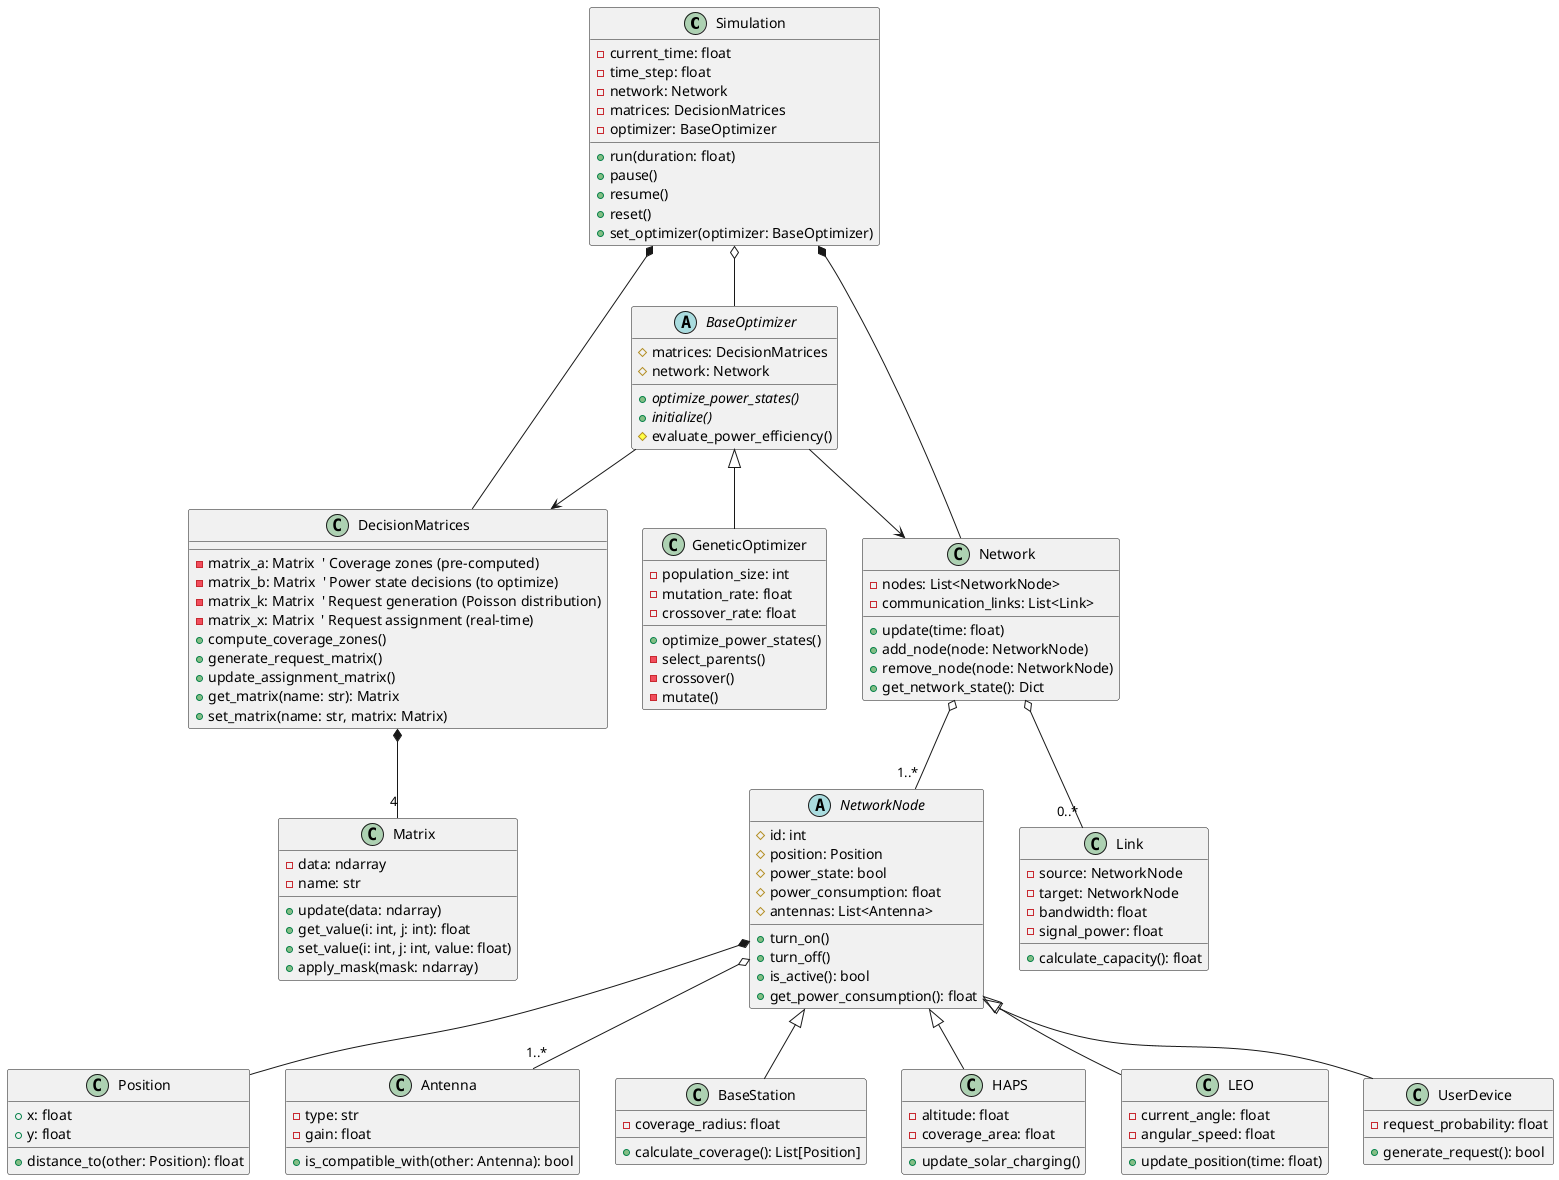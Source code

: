 @startuml

' Core Components
class Simulation {
  - current_time: float
  - time_step: float
  - network: Network
  - matrices: DecisionMatrices
  - optimizer: BaseOptimizer
  + run(duration: float)
  + pause()
  + resume()
  + reset()
  + set_optimizer(optimizer: BaseOptimizer)
}

class DecisionMatrices {
  - matrix_a: Matrix  ' Coverage zones (pre-computed)
  - matrix_b: Matrix  ' Power state decisions (to optimize)
  - matrix_k: Matrix  ' Request generation (Poisson distribution)
  - matrix_x: Matrix  ' Request assignment (real-time)
  + compute_coverage_zones()
  + generate_request_matrix()
  + update_assignment_matrix()
  + get_matrix(name: str): Matrix
  + set_matrix(name: str, matrix: Matrix)
}

abstract class BaseOptimizer {
  # matrices: DecisionMatrices
  # network: Network
  + {abstract} optimize_power_states()
  + {abstract} initialize()
  # evaluate_power_efficiency()
}

class GeneticOptimizer extends BaseOptimizer {
  - population_size: int
  - mutation_rate: float
  - crossover_rate: float
  + optimize_power_states()
  - select_parents()
  - crossover()
  - mutate()
}

class Matrix {
  - data: ndarray
  - name: str
  + update(data: ndarray)
  + get_value(i: int, j: int): float
  + set_value(i: int, j: int, value: float)
  + apply_mask(mask: ndarray)
}

class Network {
  - nodes: List<NetworkNode>
  - communication_links: List<Link>
  + update(time: float)
  + add_node(node: NetworkNode)
  + remove_node(node: NetworkNode)
  + get_network_state(): Dict
}

' Network Components
abstract class NetworkNode {
  # id: int
  # position: Position
  # power_state: bool
  # power_consumption: float
  # antennas: List<Antenna>
  + turn_on()
  + turn_off()
  + is_active(): bool
  + get_power_consumption(): float
}

class Position {
  + x: float
  + y: float
  + distance_to(other: Position): float
}

class Antenna {
  - type: str
  - gain: float
  + is_compatible_with(other: Antenna): bool
}

' Network Nodes
class BaseStation extends NetworkNode {
  - coverage_radius: float
  + calculate_coverage(): List[Position]
}

class HAPS extends NetworkNode {
  - altitude: float
  - coverage_area: float
  + update_solar_charging()
}

class LEO extends NetworkNode {
  - current_angle: float
  - angular_speed: float
  + update_position(time: float)
}

class UserDevice extends NetworkNode {
  - request_probability: float
  + generate_request(): bool
}

' Communication
class Link {
  - source: NetworkNode
  - target: NetworkNode
  - bandwidth: float
  - signal_power: float
  + calculate_capacity(): float
}

' Relationships
Simulation *-- Network
Simulation *-- DecisionMatrices
Simulation o-- BaseOptimizer

DecisionMatrices *-- "4" Matrix

BaseOptimizer --> DecisionMatrices
BaseOptimizer --> Network

Network o-- "1..*" NetworkNode
Network o-- "0..*" Link

NetworkNode *-- Position
NetworkNode o-- "1..*" Antenna

@enduml